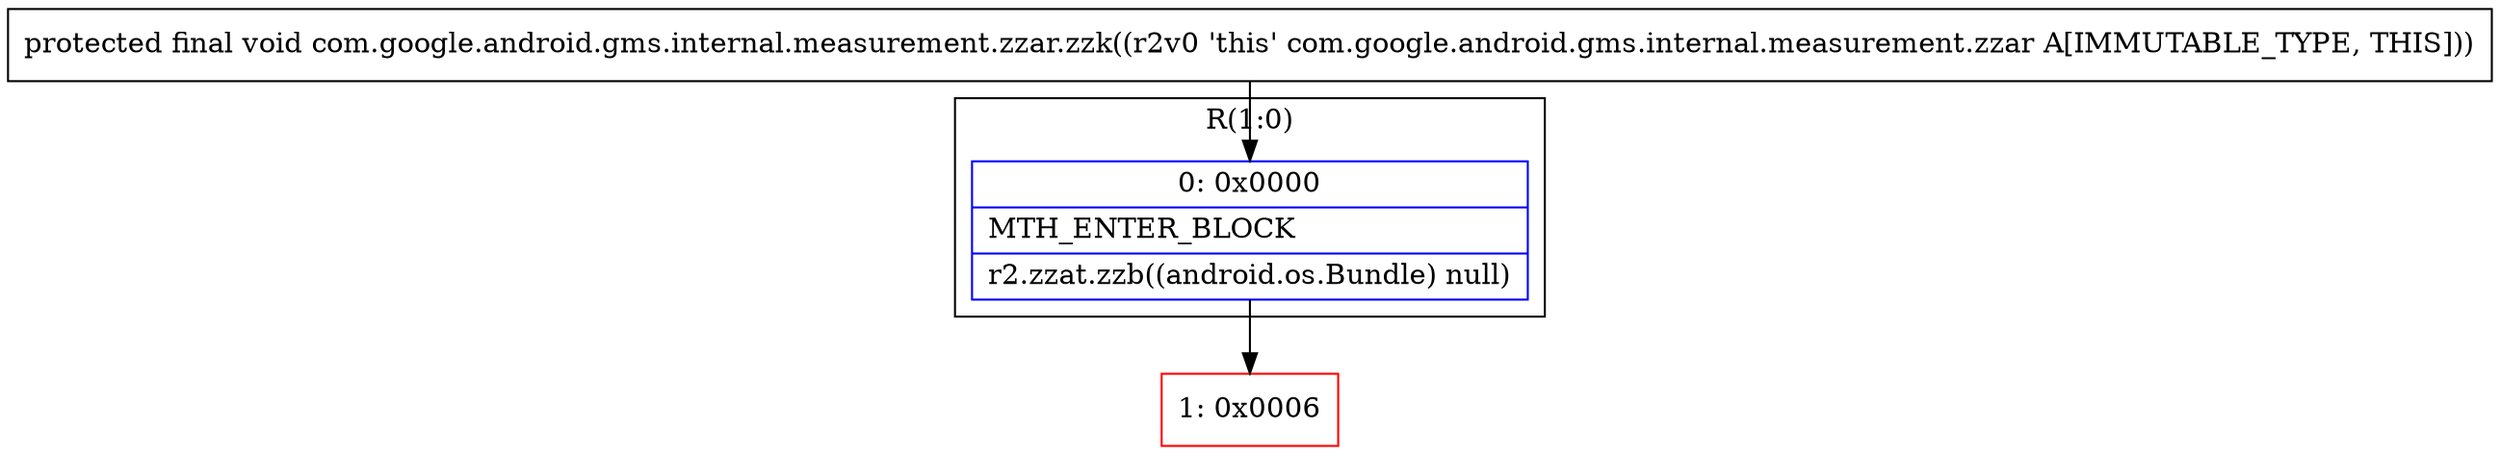 digraph "CFG forcom.google.android.gms.internal.measurement.zzar.zzk()V" {
subgraph cluster_Region_1580090706 {
label = "R(1:0)";
node [shape=record,color=blue];
Node_0 [shape=record,label="{0\:\ 0x0000|MTH_ENTER_BLOCK\l|r2.zzat.zzb((android.os.Bundle) null)\l}"];
}
Node_1 [shape=record,color=red,label="{1\:\ 0x0006}"];
MethodNode[shape=record,label="{protected final void com.google.android.gms.internal.measurement.zzar.zzk((r2v0 'this' com.google.android.gms.internal.measurement.zzar A[IMMUTABLE_TYPE, THIS])) }"];
MethodNode -> Node_0;
Node_0 -> Node_1;
}

